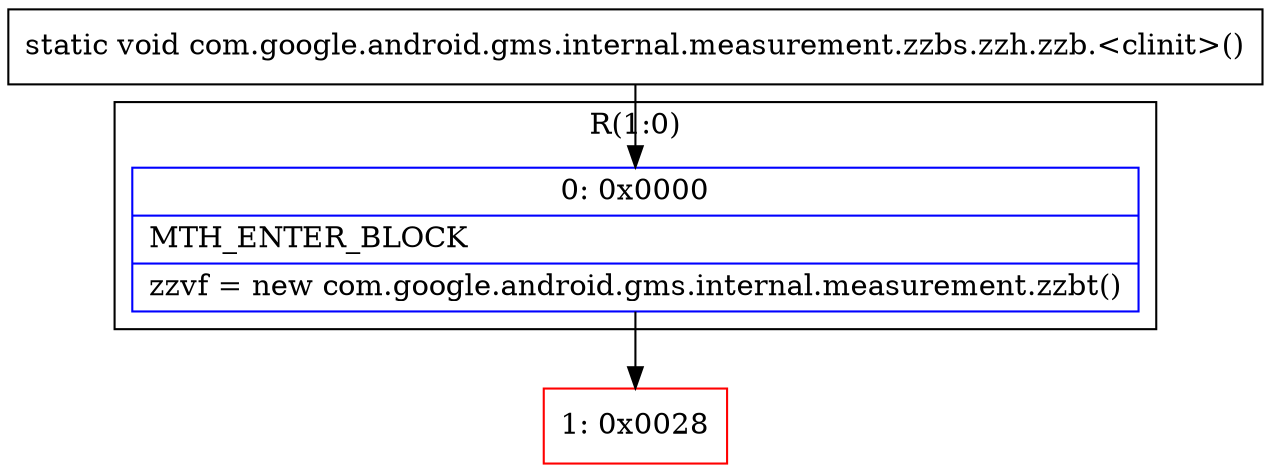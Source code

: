 digraph "CFG forcom.google.android.gms.internal.measurement.zzbs.zzh.zzb.\<clinit\>()V" {
subgraph cluster_Region_1930260784 {
label = "R(1:0)";
node [shape=record,color=blue];
Node_0 [shape=record,label="{0\:\ 0x0000|MTH_ENTER_BLOCK\l|zzvf = new com.google.android.gms.internal.measurement.zzbt()\l}"];
}
Node_1 [shape=record,color=red,label="{1\:\ 0x0028}"];
MethodNode[shape=record,label="{static void com.google.android.gms.internal.measurement.zzbs.zzh.zzb.\<clinit\>() }"];
MethodNode -> Node_0;
Node_0 -> Node_1;
}

